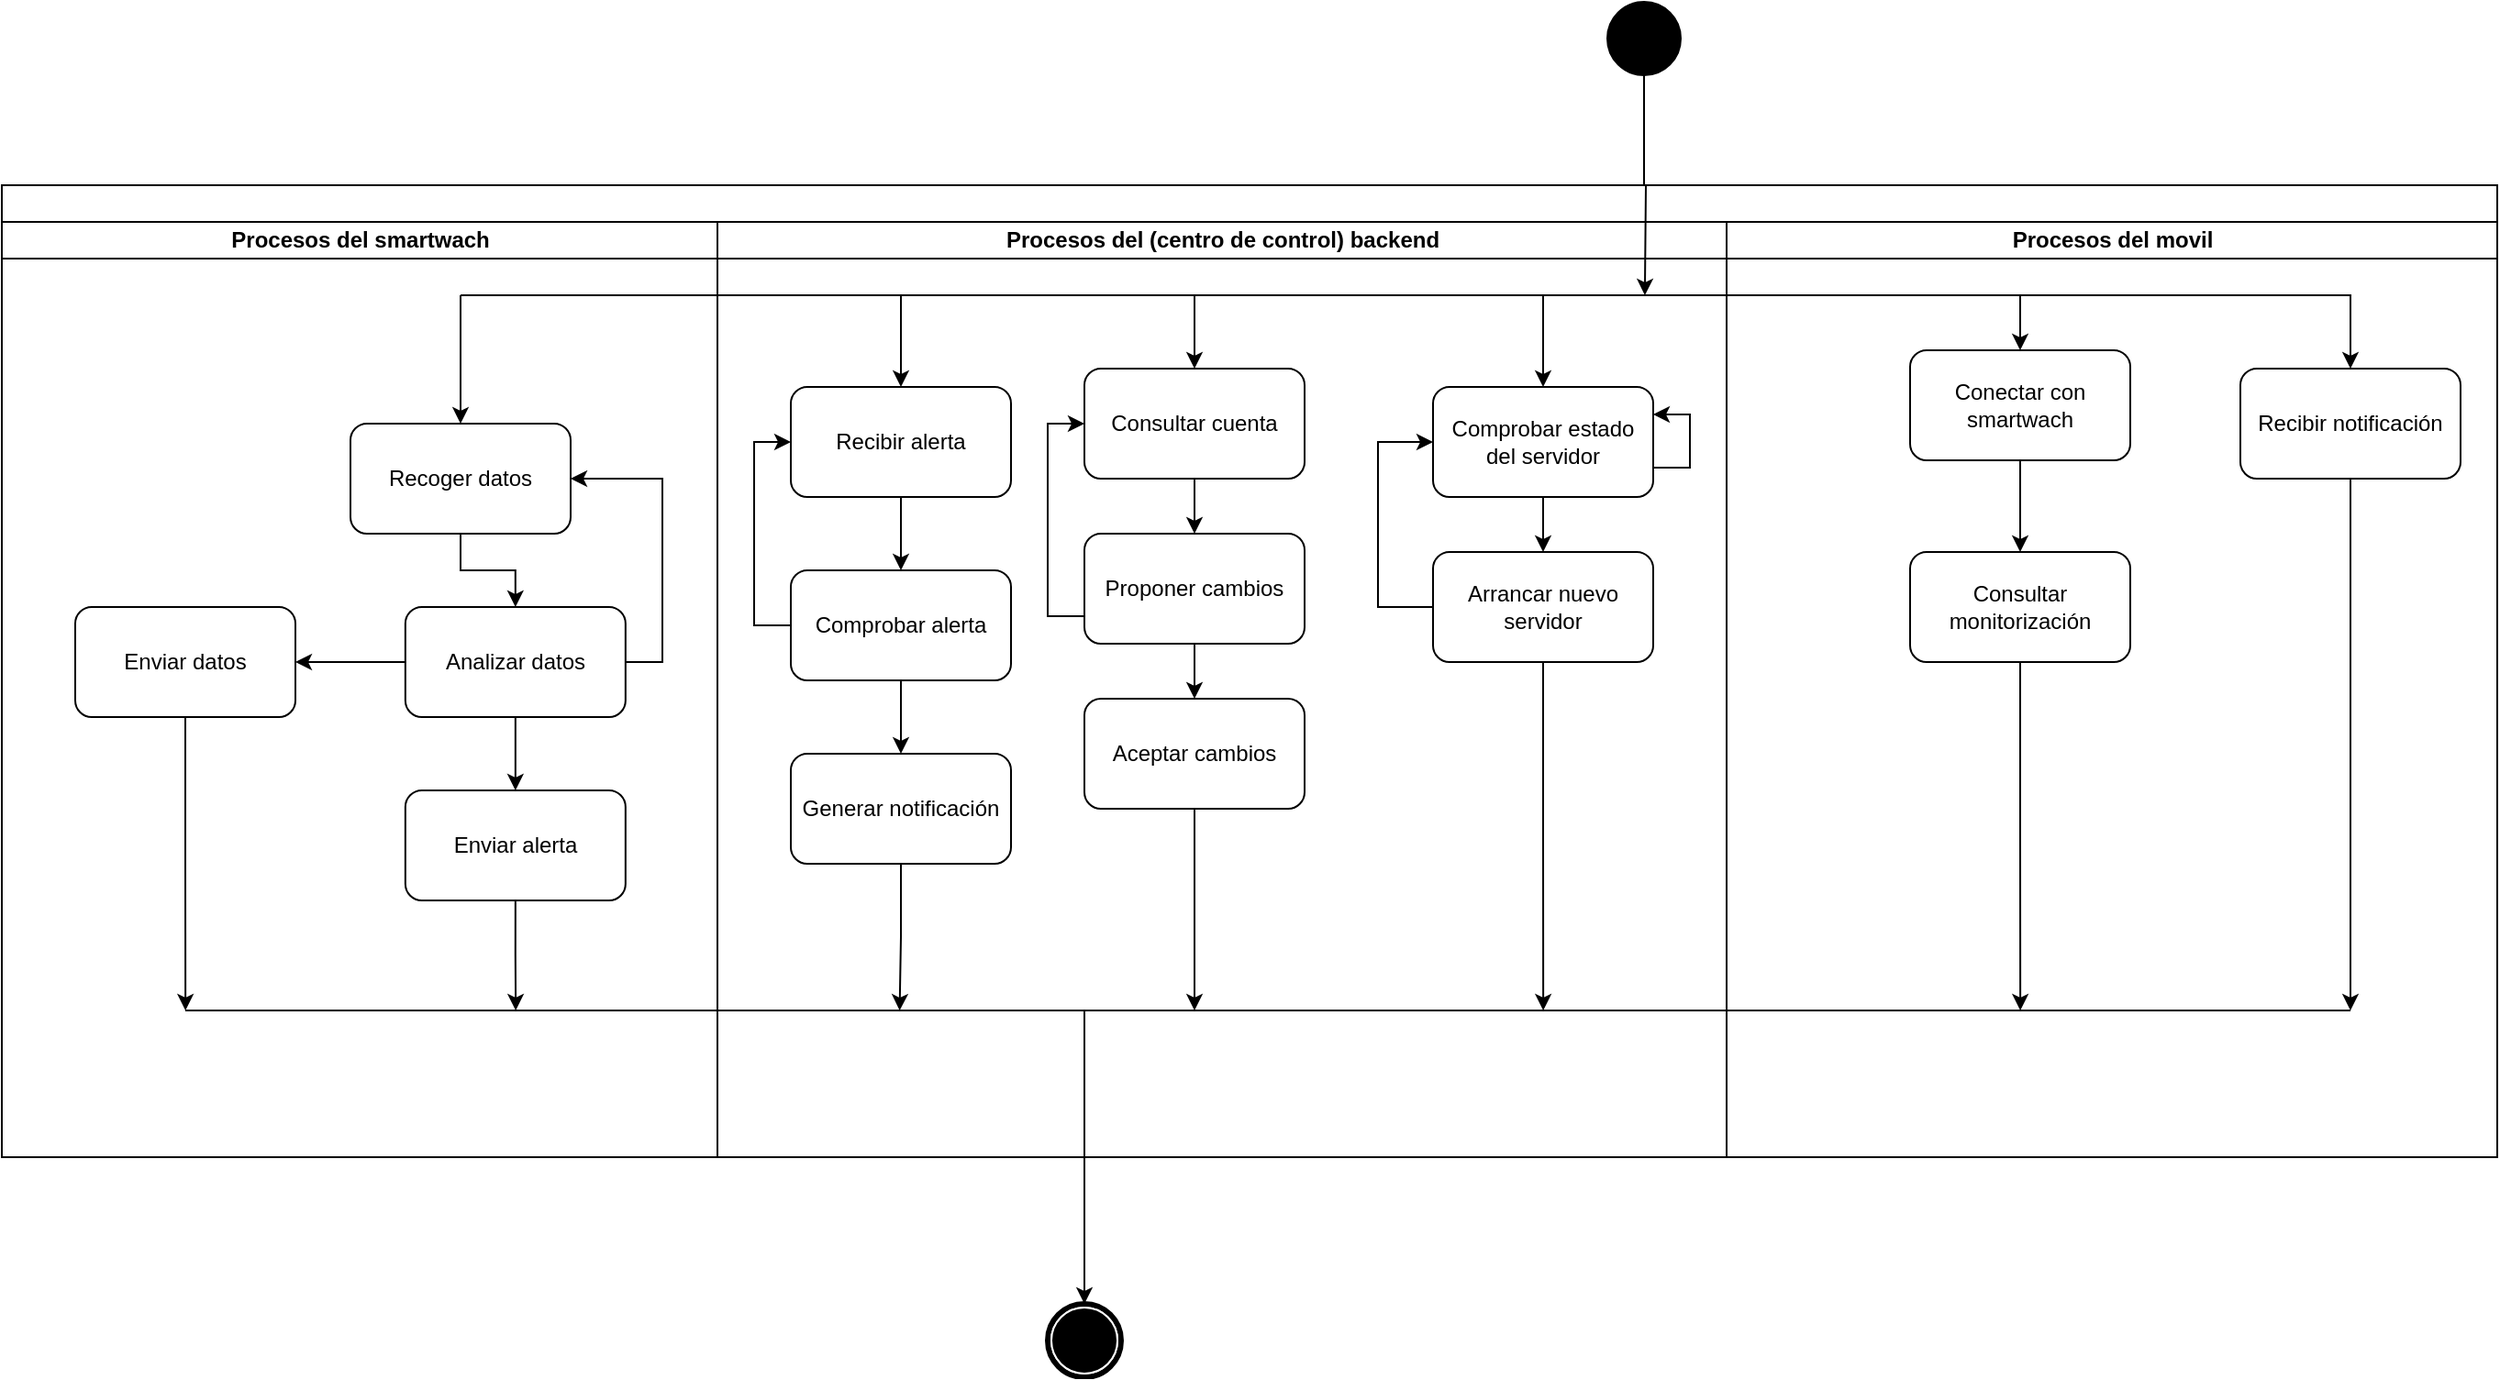 <mxfile version="17.4.0" type="google"><diagram name="Page-1" id="0783ab3e-0a74-02c8-0abd-f7b4e66b4bec"><mxGraphModel grid="1" page="1" gridSize="10" guides="1" tooltips="1" connect="1" arrows="1" fold="1" pageScale="1" pageWidth="850" pageHeight="1100" background="none" math="0" shadow="0"><root><mxCell id="0"/><mxCell id="1" parent="0"/><mxCell id="1c1d494c118603dd-1" value="" style="swimlane;html=1;childLayout=stackLayout;startSize=20;rounded=0;shadow=0;comic=0;labelBackgroundColor=none;strokeWidth=1;fontFamily=Verdana;fontSize=12;align=center;" vertex="1" parent="1"><mxGeometry x="360" y="110" width="1360" height="530" as="geometry"/></mxCell><mxCell id="1c1d494c118603dd-2" value="Procesos del smartwach" style="swimlane;html=1;startSize=20;" vertex="1" parent="1c1d494c118603dd-1"><mxGeometry y="20" width="390" height="510" as="geometry"/></mxCell><mxCell id="dKlkvDwOYIz5Itr03_zG-15" style="edgeStyle=orthogonalEdgeStyle;rounded=0;orthogonalLoop=1;jettySize=auto;html=1;exitX=0.5;exitY=1;exitDx=0;exitDy=0;entryX=0.5;entryY=0;entryDx=0;entryDy=0;" edge="1" parent="1c1d494c118603dd-2" source="dKlkvDwOYIz5Itr03_zG-2" target="dKlkvDwOYIz5Itr03_zG-13"><mxGeometry relative="1" as="geometry"/></mxCell><mxCell id="dKlkvDwOYIz5Itr03_zG-35" style="edgeStyle=orthogonalEdgeStyle;rounded=0;orthogonalLoop=1;jettySize=auto;html=1;exitX=1;exitY=0.5;exitDx=0;exitDy=0;entryX=1;entryY=0.5;entryDx=0;entryDy=0;" edge="1" parent="1c1d494c118603dd-2" source="dKlkvDwOYIz5Itr03_zG-2" target="dKlkvDwOYIz5Itr03_zG-12"><mxGeometry relative="1" as="geometry"><Array as="points"><mxPoint x="360" y="240"/><mxPoint x="360" y="140"/></Array></mxGeometry></mxCell><mxCell id="nXYtc6naDjYzKnzghSva-4" style="edgeStyle=orthogonalEdgeStyle;rounded=0;orthogonalLoop=1;jettySize=auto;html=1;exitX=0;exitY=0.5;exitDx=0;exitDy=0;entryX=1;entryY=0.5;entryDx=0;entryDy=0;" edge="1" parent="1c1d494c118603dd-2" source="dKlkvDwOYIz5Itr03_zG-2" target="nXYtc6naDjYzKnzghSva-3"><mxGeometry relative="1" as="geometry"/></mxCell><mxCell id="dKlkvDwOYIz5Itr03_zG-2" value="Analizar datos" style="rounded=1;whiteSpace=wrap;html=1;" vertex="1" parent="1c1d494c118603dd-2"><mxGeometry x="219.92" y="210" width="120" height="60" as="geometry"/></mxCell><mxCell id="dKlkvDwOYIz5Itr03_zG-14" style="edgeStyle=orthogonalEdgeStyle;rounded=0;orthogonalLoop=1;jettySize=auto;html=1;exitX=0.5;exitY=1;exitDx=0;exitDy=0;entryX=0.5;entryY=0;entryDx=0;entryDy=0;" edge="1" parent="1c1d494c118603dd-2" source="dKlkvDwOYIz5Itr03_zG-12" target="dKlkvDwOYIz5Itr03_zG-2"><mxGeometry relative="1" as="geometry"/></mxCell><mxCell id="dKlkvDwOYIz5Itr03_zG-12" value="Recoger datos" style="rounded=1;whiteSpace=wrap;html=1;" vertex="1" parent="1c1d494c118603dd-2"><mxGeometry x="190" y="110" width="120" height="60" as="geometry"/></mxCell><mxCell id="dKlkvDwOYIz5Itr03_zG-13" value="Enviar alerta" style="rounded=1;whiteSpace=wrap;html=1;" vertex="1" parent="1c1d494c118603dd-2"><mxGeometry x="219.92" y="310" width="120" height="60" as="geometry"/></mxCell><mxCell id="nXYtc6naDjYzKnzghSva-3" value="Enviar datos" style="rounded=1;whiteSpace=wrap;html=1;" vertex="1" parent="1c1d494c118603dd-2"><mxGeometry x="40.0" y="210" width="120" height="60" as="geometry"/></mxCell><mxCell id="1c1d494c118603dd-3" value="Procesos del (centro de control) backend" style="swimlane;html=1;startSize=20;" vertex="1" parent="1c1d494c118603dd-1"><mxGeometry x="390" y="20" width="550" height="510" as="geometry"/></mxCell><mxCell id="dKlkvDwOYIz5Itr03_zG-16" style="edgeStyle=orthogonalEdgeStyle;rounded=0;orthogonalLoop=1;jettySize=auto;html=1;exitX=0.5;exitY=1;exitDx=0;exitDy=0;entryX=0.5;entryY=0;entryDx=0;entryDy=0;" edge="1" parent="1c1d494c118603dd-3" source="dKlkvDwOYIz5Itr03_zG-7" target="dKlkvDwOYIz5Itr03_zG-11"><mxGeometry relative="1" as="geometry"/></mxCell><mxCell id="dKlkvDwOYIz5Itr03_zG-7" value="Recibir alerta" style="rounded=1;whiteSpace=wrap;html=1;" vertex="1" parent="1c1d494c118603dd-3"><mxGeometry x="40" y="90" width="120" height="60" as="geometry"/></mxCell><mxCell id="dKlkvDwOYIz5Itr03_zG-9" value="Generar notificación" style="rounded=1;whiteSpace=wrap;html=1;" vertex="1" parent="1c1d494c118603dd-3"><mxGeometry x="40" y="290" width="120" height="60" as="geometry"/></mxCell><mxCell id="dKlkvDwOYIz5Itr03_zG-17" style="edgeStyle=orthogonalEdgeStyle;rounded=0;orthogonalLoop=1;jettySize=auto;html=1;exitX=0.5;exitY=1;exitDx=0;exitDy=0;entryX=0.5;entryY=0;entryDx=0;entryDy=0;" edge="1" parent="1c1d494c118603dd-3" source="dKlkvDwOYIz5Itr03_zG-11" target="dKlkvDwOYIz5Itr03_zG-9"><mxGeometry relative="1" as="geometry"/></mxCell><mxCell id="dKlkvDwOYIz5Itr03_zG-41" style="edgeStyle=orthogonalEdgeStyle;rounded=0;orthogonalLoop=1;jettySize=auto;html=1;exitX=0;exitY=0.5;exitDx=0;exitDy=0;entryX=0;entryY=0.5;entryDx=0;entryDy=0;" edge="1" parent="1c1d494c118603dd-3" source="dKlkvDwOYIz5Itr03_zG-11" target="dKlkvDwOYIz5Itr03_zG-7"><mxGeometry relative="1" as="geometry"/></mxCell><mxCell id="dKlkvDwOYIz5Itr03_zG-11" value="Comprobar alerta" style="rounded=1;whiteSpace=wrap;html=1;" vertex="1" parent="1c1d494c118603dd-3"><mxGeometry x="40" y="190" width="120" height="60" as="geometry"/></mxCell><mxCell id="dKlkvDwOYIz5Itr03_zG-43" style="edgeStyle=orthogonalEdgeStyle;rounded=0;orthogonalLoop=1;jettySize=auto;html=1;exitX=0.5;exitY=1;exitDx=0;exitDy=0;entryX=0.5;entryY=0;entryDx=0;entryDy=0;" edge="1" parent="1c1d494c118603dd-3" source="dKlkvDwOYIz5Itr03_zG-38" target="dKlkvDwOYIz5Itr03_zG-39"><mxGeometry relative="1" as="geometry"/></mxCell><mxCell id="dKlkvDwOYIz5Itr03_zG-38" value="Consultar cuenta" style="rounded=1;whiteSpace=wrap;html=1;" vertex="1" parent="1c1d494c118603dd-3"><mxGeometry x="200" y="80" width="120" height="60" as="geometry"/></mxCell><mxCell id="dKlkvDwOYIz5Itr03_zG-44" style="edgeStyle=orthogonalEdgeStyle;rounded=0;orthogonalLoop=1;jettySize=auto;html=1;exitX=0.5;exitY=1;exitDx=0;exitDy=0;entryX=0.5;entryY=0;entryDx=0;entryDy=0;" edge="1" parent="1c1d494c118603dd-3" source="dKlkvDwOYIz5Itr03_zG-39" target="dKlkvDwOYIz5Itr03_zG-40"><mxGeometry relative="1" as="geometry"/></mxCell><mxCell id="dKlkvDwOYIz5Itr03_zG-46" style="edgeStyle=orthogonalEdgeStyle;rounded=0;orthogonalLoop=1;jettySize=auto;html=1;exitX=0;exitY=0.75;exitDx=0;exitDy=0;entryX=0;entryY=0.5;entryDx=0;entryDy=0;" edge="1" parent="1c1d494c118603dd-3" source="dKlkvDwOYIz5Itr03_zG-39" target="dKlkvDwOYIz5Itr03_zG-38"><mxGeometry relative="1" as="geometry"/></mxCell><mxCell id="dKlkvDwOYIz5Itr03_zG-39" value="Proponer cambios" style="rounded=1;whiteSpace=wrap;html=1;" vertex="1" parent="1c1d494c118603dd-3"><mxGeometry x="200" y="170" width="120" height="60" as="geometry"/></mxCell><mxCell id="dKlkvDwOYIz5Itr03_zG-40" value="Aceptar cambios" style="rounded=1;whiteSpace=wrap;html=1;" vertex="1" parent="1c1d494c118603dd-3"><mxGeometry x="200" y="260" width="120" height="60" as="geometry"/></mxCell><mxCell id="nXYtc6naDjYzKnzghSva-10" style="edgeStyle=orthogonalEdgeStyle;rounded=0;orthogonalLoop=1;jettySize=auto;html=1;exitX=0.5;exitY=1;exitDx=0;exitDy=0;" edge="1" parent="1c1d494c118603dd-3" source="nXYtc6naDjYzKnzghSva-1" target="nXYtc6naDjYzKnzghSva-8"><mxGeometry relative="1" as="geometry"/></mxCell><mxCell id="nXYtc6naDjYzKnzghSva-1" value="Comprobar estado del servidor" style="rounded=1;whiteSpace=wrap;html=1;" vertex="1" parent="1c1d494c118603dd-3"><mxGeometry x="390" y="90" width="120" height="60" as="geometry"/></mxCell><mxCell id="ROaJ3UAmPYGDbUCvjUHy-1" style="edgeStyle=orthogonalEdgeStyle;rounded=0;orthogonalLoop=1;jettySize=auto;html=1;exitX=0;exitY=0.5;exitDx=0;exitDy=0;entryX=0;entryY=0.5;entryDx=0;entryDy=0;" edge="1" parent="1c1d494c118603dd-3" source="nXYtc6naDjYzKnzghSva-8" target="nXYtc6naDjYzKnzghSva-1"><mxGeometry relative="1" as="geometry"><Array as="points"><mxPoint x="360" y="210"/><mxPoint x="360" y="120"/></Array></mxGeometry></mxCell><mxCell id="nXYtc6naDjYzKnzghSva-8" value="Arrancar nuevo servidor" style="rounded=1;whiteSpace=wrap;html=1;" vertex="1" parent="1c1d494c118603dd-3"><mxGeometry x="390" y="180" width="120" height="60" as="geometry"/></mxCell><mxCell id="nXYtc6naDjYzKnzghSva-9" style="edgeStyle=orthogonalEdgeStyle;rounded=0;orthogonalLoop=1;jettySize=auto;html=1;exitX=1;exitY=0.75;exitDx=0;exitDy=0;entryX=1;entryY=0.25;entryDx=0;entryDy=0;" edge="1" parent="1c1d494c118603dd-3" source="nXYtc6naDjYzKnzghSva-1" target="nXYtc6naDjYzKnzghSva-1"><mxGeometry relative="1" as="geometry"><mxPoint x="530" y="100.0" as="targetPoint"/><Array as="points"><mxPoint x="530" y="134"/><mxPoint x="530" y="105"/></Array></mxGeometry></mxCell><mxCell id="1c1d494c118603dd-4" value="Procesos del movil" style="swimlane;html=1;startSize=20;" vertex="1" parent="1c1d494c118603dd-1"><mxGeometry x="940" y="20" width="420" height="510" as="geometry"/></mxCell><mxCell id="dKlkvDwOYIz5Itr03_zG-32" style="edgeStyle=orthogonalEdgeStyle;rounded=0;orthogonalLoop=1;jettySize=auto;html=1;exitX=0.5;exitY=1;exitDx=0;exitDy=0;entryX=0.5;entryY=0;entryDx=0;entryDy=0;" edge="1" parent="1c1d494c118603dd-4" source="dKlkvDwOYIz5Itr03_zG-1" target="dKlkvDwOYIz5Itr03_zG-30"><mxGeometry relative="1" as="geometry"/></mxCell><mxCell id="dKlkvDwOYIz5Itr03_zG-1" value="Conectar con smartwach" style="rounded=1;whiteSpace=wrap;html=1;" vertex="1" parent="1c1d494c118603dd-4"><mxGeometry x="100" y="70" width="120" height="60" as="geometry"/></mxCell><mxCell id="dKlkvDwOYIz5Itr03_zG-28" style="edgeStyle=orthogonalEdgeStyle;rounded=0;orthogonalLoop=1;jettySize=auto;html=1;exitX=0.5;exitY=1;exitDx=0;exitDy=0;" edge="1" parent="1c1d494c118603dd-4" source="dKlkvDwOYIz5Itr03_zG-21"><mxGeometry relative="1" as="geometry"><mxPoint x="340" y="430" as="targetPoint"/></mxGeometry></mxCell><mxCell id="dKlkvDwOYIz5Itr03_zG-21" value="Recibir notificación" style="rounded=1;whiteSpace=wrap;html=1;" vertex="1" parent="1c1d494c118603dd-4"><mxGeometry x="280" y="80" width="120" height="60" as="geometry"/></mxCell><mxCell id="dKlkvDwOYIz5Itr03_zG-23" value="" style="endArrow=none;html=1;rounded=0;" edge="1" parent="1c1d494c118603dd-4"><mxGeometry width="50" height="50" relative="1" as="geometry"><mxPoint x="-840" y="430" as="sourcePoint"/><mxPoint x="340" y="430" as="targetPoint"/></mxGeometry></mxCell><mxCell id="dKlkvDwOYIz5Itr03_zG-30" value="Consultar monitorización" style="rounded=1;whiteSpace=wrap;html=1;" vertex="1" parent="1c1d494c118603dd-4"><mxGeometry x="100" y="180" width="120" height="60" as="geometry"/></mxCell><mxCell id="nXYtc6naDjYzKnzghSva-13" style="edgeStyle=orthogonalEdgeStyle;rounded=0;orthogonalLoop=1;jettySize=auto;html=1;exitX=0.5;exitY=1;exitDx=0;exitDy=0;" edge="1" parent="1" source="60571a20871a0731-4"><mxGeometry relative="1" as="geometry"><mxPoint x="1255.462" y="170.0" as="targetPoint"/></mxGeometry></mxCell><mxCell id="60571a20871a0731-4" value="" style="ellipse;whiteSpace=wrap;html=1;rounded=0;shadow=0;comic=0;labelBackgroundColor=none;strokeWidth=1;fillColor=#000000;fontFamily=Verdana;fontSize=12;align=center;" vertex="1" parent="1"><mxGeometry x="1235" y="10" width="40" height="40" as="geometry"/></mxCell><mxCell id="60571a20871a0731-5" value="" style="shape=mxgraph.bpmn.shape;html=1;verticalLabelPosition=bottom;labelBackgroundColor=#ffffff;verticalAlign=top;perimeter=ellipsePerimeter;outline=end;symbol=terminate;rounded=0;shadow=0;comic=0;strokeWidth=1;fontFamily=Verdana;fontSize=12;align=center;" vertex="1" parent="1"><mxGeometry x="930" y="720" width="40" height="40" as="geometry"/></mxCell><mxCell id="dKlkvDwOYIz5Itr03_zG-3" value="" style="endArrow=none;html=1;rounded=0;" edge="1" parent="1"><mxGeometry width="50" height="50" relative="1" as="geometry"><mxPoint x="610" y="170" as="sourcePoint"/><mxPoint x="1220" y="170" as="targetPoint"/></mxGeometry></mxCell><mxCell id="dKlkvDwOYIz5Itr03_zG-6" value="" style="endArrow=classic;html=1;rounded=0;entryX=0.5;entryY=0;entryDx=0;entryDy=0;" edge="1" parent="1" target="dKlkvDwOYIz5Itr03_zG-12"><mxGeometry width="50" height="50" relative="1" as="geometry"><mxPoint x="610" y="170" as="sourcePoint"/><mxPoint x="700" y="350" as="targetPoint"/></mxGeometry></mxCell><mxCell id="dKlkvDwOYIz5Itr03_zG-8" value="" style="endArrow=classic;html=1;rounded=0;entryX=0.5;entryY=0;entryDx=0;entryDy=0;" edge="1" parent="1" target="dKlkvDwOYIz5Itr03_zG-7"><mxGeometry width="50" height="50" relative="1" as="geometry"><mxPoint x="850" y="170" as="sourcePoint"/><mxPoint x="800" y="410" as="targetPoint"/></mxGeometry></mxCell><mxCell id="dKlkvDwOYIz5Itr03_zG-18" value="" style="endArrow=classic;html=1;rounded=0;entryX=0.5;entryY=0;entryDx=0;entryDy=0;" edge="1" parent="1" target="dKlkvDwOYIz5Itr03_zG-1"><mxGeometry width="50" height="50" relative="1" as="geometry"><mxPoint x="1460" y="170" as="sourcePoint"/><mxPoint x="1020" y="220" as="targetPoint"/></mxGeometry></mxCell><mxCell id="dKlkvDwOYIz5Itr03_zG-22" value="" style="endArrow=classic;html=1;rounded=0;entryX=0.5;entryY=0;entryDx=0;entryDy=0;" edge="1" parent="1" target="dKlkvDwOYIz5Itr03_zG-21"><mxGeometry width="50" height="50" relative="1" as="geometry"><mxPoint x="1210" y="170" as="sourcePoint"/><mxPoint x="1500" y="340" as="targetPoint"/><Array as="points"><mxPoint x="1640" y="170"/></Array></mxGeometry></mxCell><mxCell id="dKlkvDwOYIz5Itr03_zG-29" value="" style="endArrow=classic;html=1;rounded=0;" edge="1" parent="1" target="60571a20871a0731-5"><mxGeometry width="50" height="50" relative="1" as="geometry"><mxPoint x="950" y="560" as="sourcePoint"/><mxPoint x="920" y="450" as="targetPoint"/></mxGeometry></mxCell><mxCell id="dKlkvDwOYIz5Itr03_zG-42" value="" style="endArrow=classic;html=1;rounded=0;entryX=0.5;entryY=0;entryDx=0;entryDy=0;" edge="1" parent="1" target="dKlkvDwOYIz5Itr03_zG-38"><mxGeometry width="50" height="50" relative="1" as="geometry"><mxPoint x="1010" y="170" as="sourcePoint"/><mxPoint x="1040" y="280" as="targetPoint"/></mxGeometry></mxCell><mxCell id="dKlkvDwOYIz5Itr03_zG-45" style="edgeStyle=orthogonalEdgeStyle;rounded=0;orthogonalLoop=1;jettySize=auto;html=1;exitX=0.5;exitY=1;exitDx=0;exitDy=0;" edge="1" parent="1" source="dKlkvDwOYIz5Itr03_zG-40"><mxGeometry relative="1" as="geometry"><mxPoint x="1010" y="560" as="targetPoint"/><Array as="points"><mxPoint x="1010" y="560"/></Array></mxGeometry></mxCell><mxCell id="nXYtc6naDjYzKnzghSva-2" value="" style="endArrow=classic;html=1;rounded=0;entryX=0.5;entryY=0;entryDx=0;entryDy=0;" edge="1" parent="1" target="nXYtc6naDjYzKnzghSva-1"><mxGeometry width="50" height="50" relative="1" as="geometry"><mxPoint x="1200" y="170" as="sourcePoint"/><mxPoint x="1090" y="290" as="targetPoint"/></mxGeometry></mxCell><mxCell id="nXYtc6naDjYzKnzghSva-5" style="edgeStyle=orthogonalEdgeStyle;rounded=0;orthogonalLoop=1;jettySize=auto;html=1;exitX=0.5;exitY=1;exitDx=0;exitDy=0;" edge="1" parent="1" source="nXYtc6naDjYzKnzghSva-3"><mxGeometry relative="1" as="geometry"><mxPoint x="460.077" y="560" as="targetPoint"/></mxGeometry></mxCell><mxCell id="nXYtc6naDjYzKnzghSva-6" style="edgeStyle=orthogonalEdgeStyle;rounded=0;orthogonalLoop=1;jettySize=auto;html=1;exitX=0.5;exitY=1;exitDx=0;exitDy=0;" edge="1" parent="1" source="dKlkvDwOYIz5Itr03_zG-9"><mxGeometry relative="1" as="geometry"><mxPoint x="849.308" y="560" as="targetPoint"/></mxGeometry></mxCell><mxCell id="nXYtc6naDjYzKnzghSva-7" style="edgeStyle=orthogonalEdgeStyle;rounded=0;orthogonalLoop=1;jettySize=auto;html=1;exitX=0.5;exitY=1;exitDx=0;exitDy=0;" edge="1" parent="1" source="dKlkvDwOYIz5Itr03_zG-30"><mxGeometry relative="1" as="geometry"><mxPoint x="1460.077" y="560" as="targetPoint"/></mxGeometry></mxCell><mxCell id="nXYtc6naDjYzKnzghSva-11" style="edgeStyle=orthogonalEdgeStyle;rounded=0;orthogonalLoop=1;jettySize=auto;html=1;exitX=0.5;exitY=1;exitDx=0;exitDy=0;" edge="1" parent="1" source="nXYtc6naDjYzKnzghSva-8"><mxGeometry relative="1" as="geometry"><mxPoint x="1200.077" y="560" as="targetPoint"/></mxGeometry></mxCell><mxCell id="nXYtc6naDjYzKnzghSva-12" style="edgeStyle=orthogonalEdgeStyle;rounded=0;orthogonalLoop=1;jettySize=auto;html=1;exitX=0.5;exitY=1;exitDx=0;exitDy=0;" edge="1" parent="1" source="dKlkvDwOYIz5Itr03_zG-13"><mxGeometry relative="1" as="geometry"><mxPoint x="640.077" y="560" as="targetPoint"/></mxGeometry></mxCell></root></mxGraphModel></diagram></mxfile>